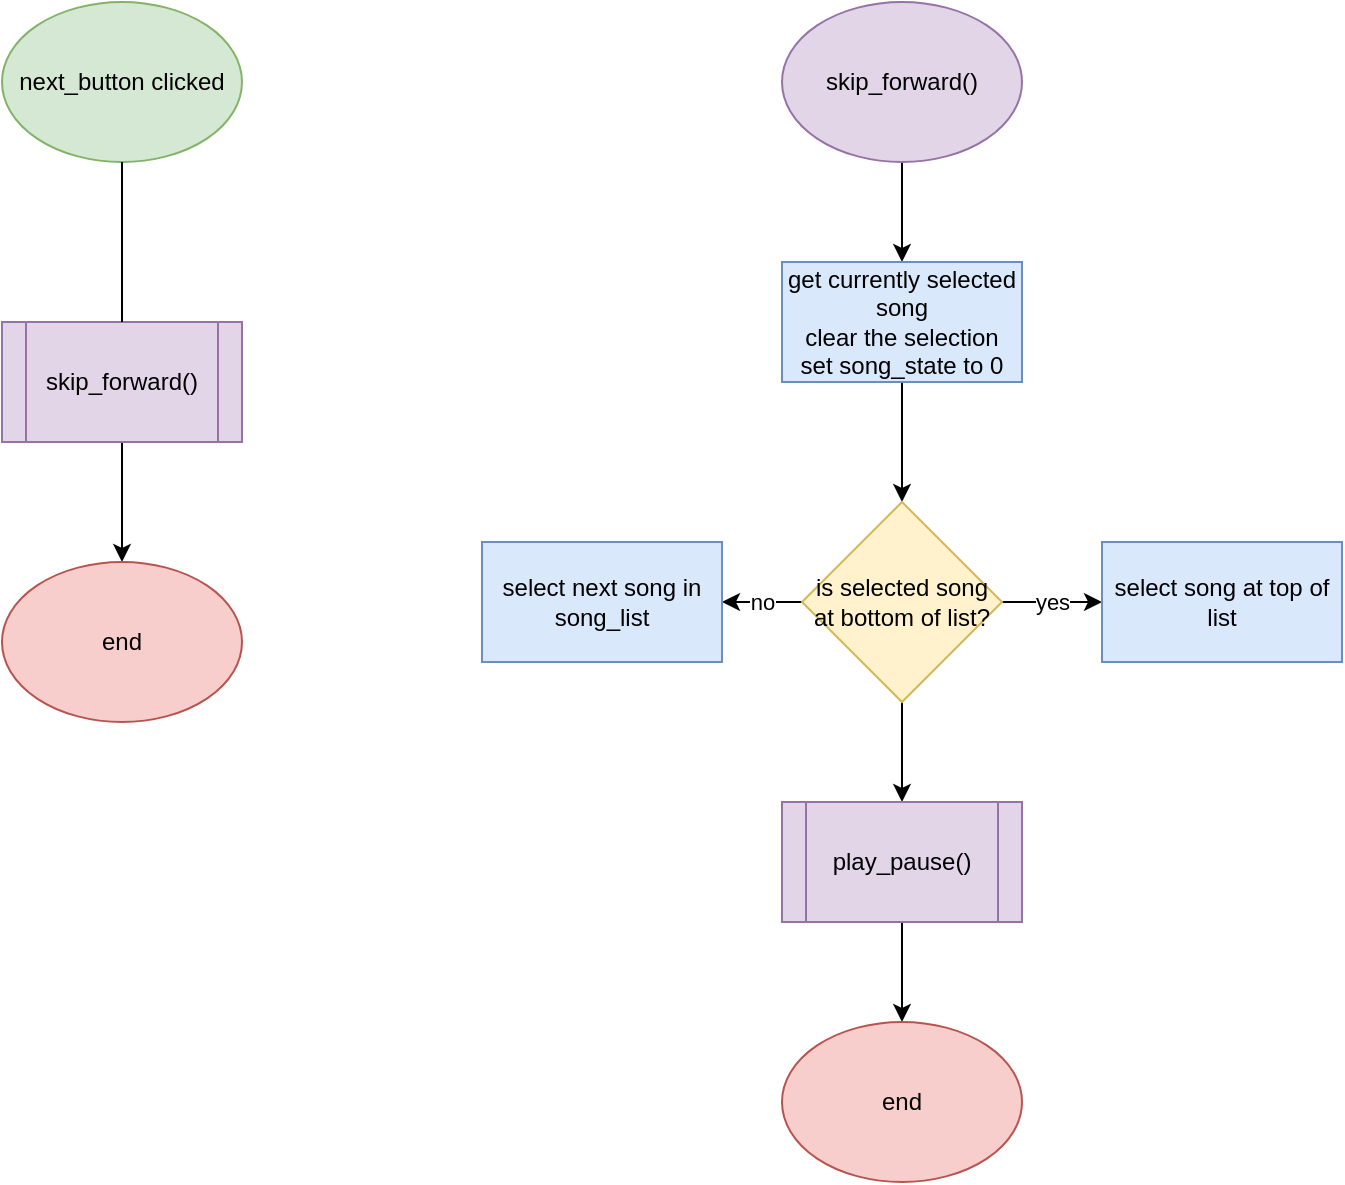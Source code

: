 <mxfile version="15.8.7" type="device"><diagram id="H6e8FT5E_lRuQsF8mEA_" name="Page-1"><mxGraphModel dx="1122" dy="857" grid="1" gridSize="10" guides="1" tooltips="1" connect="1" arrows="1" fold="1" page="1" pageScale="1" pageWidth="850" pageHeight="1100" math="0" shadow="0"><root><mxCell id="0"/><mxCell id="1" parent="0"/><mxCell id="ALfppaemEG78smLenuQ8-3" style="edgeStyle=orthogonalEdgeStyle;rounded=0;orthogonalLoop=1;jettySize=auto;html=1;exitX=0.5;exitY=1;exitDx=0;exitDy=0;startArrow=none;" edge="1" parent="1" source="ALfppaemEG78smLenuQ8-4" target="ALfppaemEG78smLenuQ8-2"><mxGeometry relative="1" as="geometry"/></mxCell><mxCell id="ALfppaemEG78smLenuQ8-1" value="next_button clicked" style="ellipse;whiteSpace=wrap;html=1;fillColor=#d5e8d4;strokeColor=#82b366;" vertex="1" parent="1"><mxGeometry x="40" y="90" width="120" height="80" as="geometry"/></mxCell><mxCell id="ALfppaemEG78smLenuQ8-2" value="end" style="ellipse;whiteSpace=wrap;html=1;fillColor=#f8cecc;strokeColor=#b85450;" vertex="1" parent="1"><mxGeometry x="40" y="370" width="120" height="80" as="geometry"/></mxCell><mxCell id="ALfppaemEG78smLenuQ8-4" value="skip_forward()" style="shape=process;whiteSpace=wrap;html=1;backgroundOutline=1;fillColor=#e1d5e7;strokeColor=#9673a6;" vertex="1" parent="1"><mxGeometry x="40" y="250" width="120" height="60" as="geometry"/></mxCell><mxCell id="ALfppaemEG78smLenuQ8-5" value="" style="edgeStyle=orthogonalEdgeStyle;rounded=0;orthogonalLoop=1;jettySize=auto;html=1;exitX=0.5;exitY=1;exitDx=0;exitDy=0;endArrow=none;" edge="1" parent="1" source="ALfppaemEG78smLenuQ8-1" target="ALfppaemEG78smLenuQ8-4"><mxGeometry relative="1" as="geometry"><mxPoint x="100" y="170" as="sourcePoint"/><mxPoint x="100" y="410" as="targetPoint"/></mxGeometry></mxCell><mxCell id="ALfppaemEG78smLenuQ8-8" value="" style="edgeStyle=orthogonalEdgeStyle;rounded=0;orthogonalLoop=1;jettySize=auto;html=1;" edge="1" parent="1" source="ALfppaemEG78smLenuQ8-6" target="ALfppaemEG78smLenuQ8-7"><mxGeometry relative="1" as="geometry"/></mxCell><mxCell id="ALfppaemEG78smLenuQ8-6" value="skip_forward()" style="ellipse;whiteSpace=wrap;html=1;fillColor=#e1d5e7;strokeColor=#9673a6;" vertex="1" parent="1"><mxGeometry x="430" y="90" width="120" height="80" as="geometry"/></mxCell><mxCell id="ALfppaemEG78smLenuQ8-10" value="" style="edgeStyle=orthogonalEdgeStyle;rounded=0;orthogonalLoop=1;jettySize=auto;html=1;" edge="1" parent="1" source="ALfppaemEG78smLenuQ8-7" target="ALfppaemEG78smLenuQ8-9"><mxGeometry relative="1" as="geometry"/></mxCell><mxCell id="ALfppaemEG78smLenuQ8-7" value="get currently selected song&lt;br&gt;clear the selection&lt;br&gt;set song_state to 0" style="rounded=0;whiteSpace=wrap;html=1;fillColor=#dae8fc;strokeColor=#6c8ebf;" vertex="1" parent="1"><mxGeometry x="430" y="220" width="120" height="60" as="geometry"/></mxCell><mxCell id="ALfppaemEG78smLenuQ8-12" value="" style="edgeStyle=orthogonalEdgeStyle;rounded=0;orthogonalLoop=1;jettySize=auto;html=1;" edge="1" parent="1" source="ALfppaemEG78smLenuQ8-9" target="ALfppaemEG78smLenuQ8-11"><mxGeometry relative="1" as="geometry"/></mxCell><mxCell id="ALfppaemEG78smLenuQ8-16" value="yes" style="edgeStyle=orthogonalEdgeStyle;rounded=0;orthogonalLoop=1;jettySize=auto;html=1;" edge="1" parent="1" source="ALfppaemEG78smLenuQ8-9" target="ALfppaemEG78smLenuQ8-15"><mxGeometry relative="1" as="geometry"/></mxCell><mxCell id="ALfppaemEG78smLenuQ8-18" value="no" style="edgeStyle=orthogonalEdgeStyle;rounded=0;orthogonalLoop=1;jettySize=auto;html=1;" edge="1" parent="1" source="ALfppaemEG78smLenuQ8-9" target="ALfppaemEG78smLenuQ8-17"><mxGeometry relative="1" as="geometry"/></mxCell><mxCell id="ALfppaemEG78smLenuQ8-9" value="is selected song at bottom of list?" style="rhombus;whiteSpace=wrap;html=1;fillColor=#fff2cc;strokeColor=#d6b656;" vertex="1" parent="1"><mxGeometry x="440" y="340" width="100" height="100" as="geometry"/></mxCell><mxCell id="ALfppaemEG78smLenuQ8-14" value="" style="edgeStyle=orthogonalEdgeStyle;rounded=0;orthogonalLoop=1;jettySize=auto;html=1;" edge="1" parent="1" source="ALfppaemEG78smLenuQ8-11" target="ALfppaemEG78smLenuQ8-13"><mxGeometry relative="1" as="geometry"/></mxCell><mxCell id="ALfppaemEG78smLenuQ8-11" value="play_pause()" style="shape=process;whiteSpace=wrap;html=1;backgroundOutline=1;fillColor=#e1d5e7;strokeColor=#9673a6;" vertex="1" parent="1"><mxGeometry x="430" y="490" width="120" height="60" as="geometry"/></mxCell><mxCell id="ALfppaemEG78smLenuQ8-13" value="end" style="ellipse;whiteSpace=wrap;html=1;fillColor=#f8cecc;strokeColor=#b85450;" vertex="1" parent="1"><mxGeometry x="430" y="600" width="120" height="80" as="geometry"/></mxCell><mxCell id="ALfppaemEG78smLenuQ8-15" value="select song at top of list" style="rounded=0;whiteSpace=wrap;html=1;fillColor=#dae8fc;strokeColor=#6c8ebf;" vertex="1" parent="1"><mxGeometry x="590" y="360" width="120" height="60" as="geometry"/></mxCell><mxCell id="ALfppaemEG78smLenuQ8-17" value="select next song in song_list" style="rounded=0;whiteSpace=wrap;html=1;fillColor=#dae8fc;strokeColor=#6c8ebf;" vertex="1" parent="1"><mxGeometry x="280" y="360" width="120" height="60" as="geometry"/></mxCell></root></mxGraphModel></diagram></mxfile>